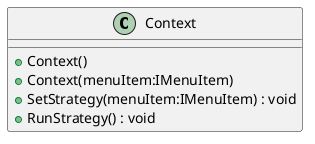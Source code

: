 @startuml
class Context {
    + Context()
    + Context(menuItem:IMenuItem)
    + SetStrategy(menuItem:IMenuItem) : void
    + RunStrategy() : void
}
@enduml
